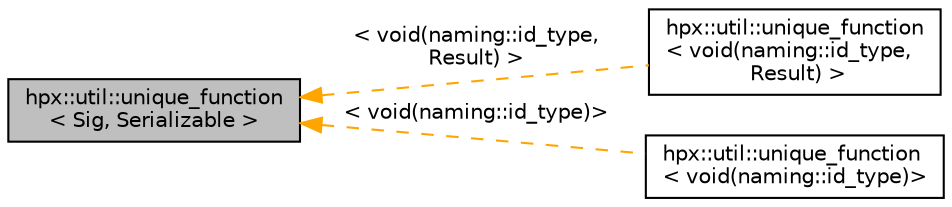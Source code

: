 digraph "hpx::util::unique_function&lt; Sig, Serializable &gt;"
{
  edge [fontname="Helvetica",fontsize="10",labelfontname="Helvetica",labelfontsize="10"];
  node [fontname="Helvetica",fontsize="10",shape=record];
  rankdir="LR";
  Node0 [label="hpx::util::unique_function\l\< Sig, Serializable \>",height=0.2,width=0.4,color="black", fillcolor="grey75", style="filled", fontcolor="black"];
  Node0 -> Node1 [dir="back",color="orange",fontsize="10",style="dashed",label=" \< void(naming::id_type,\l Result) \>" ,fontname="Helvetica"];
  Node1 [label="hpx::util::unique_function\l\< void(naming::id_type,\l Result) \>",height=0.2,width=0.4,color="black", fillcolor="white", style="filled",URL="$d9/d8d/classhpx_1_1util_1_1unique__function.html"];
  Node0 -> Node2 [dir="back",color="orange",fontsize="10",style="dashed",label=" \< void(naming::id_type)\>" ,fontname="Helvetica"];
  Node2 [label="hpx::util::unique_function\l\< void(naming::id_type)\>",height=0.2,width=0.4,color="black", fillcolor="white", style="filled",URL="$d9/d8d/classhpx_1_1util_1_1unique__function.html"];
}
